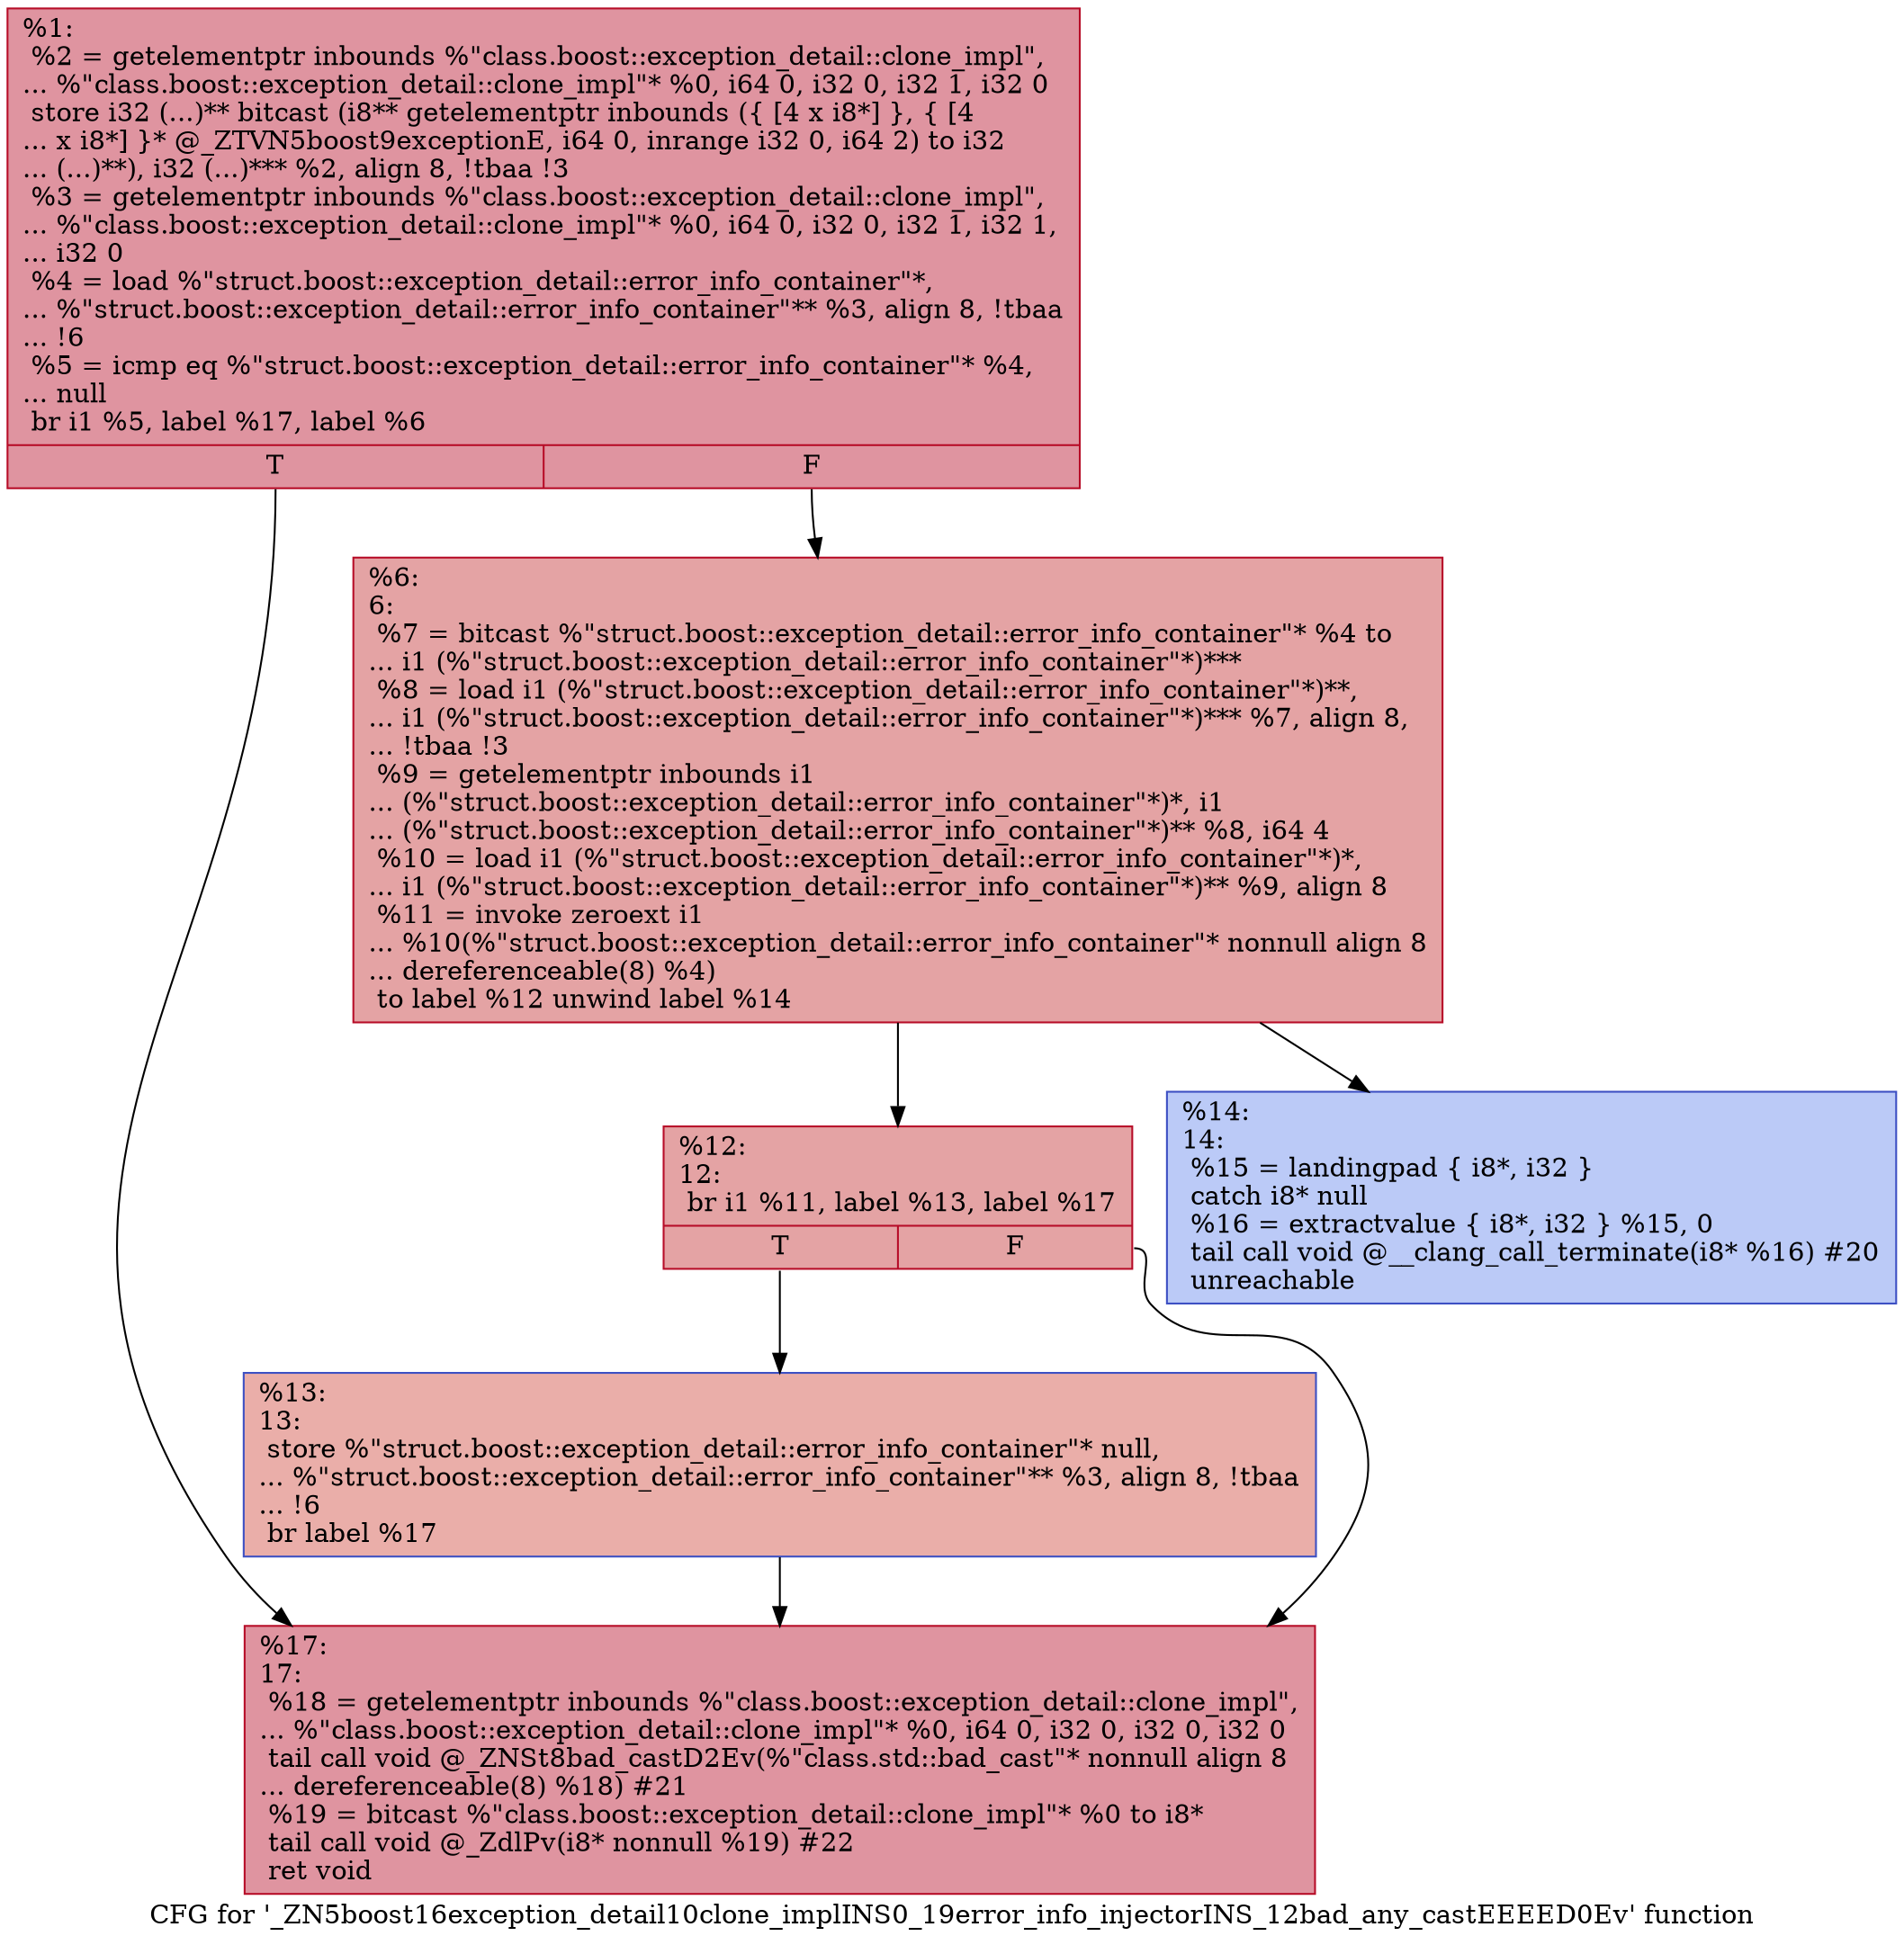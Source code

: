 digraph "CFG for '_ZN5boost16exception_detail10clone_implINS0_19error_info_injectorINS_12bad_any_castEEEED0Ev' function" {
	label="CFG for '_ZN5boost16exception_detail10clone_implINS0_19error_info_injectorINS_12bad_any_castEEEED0Ev' function";

	Node0x555c8d445b80 [shape=record,color="#b70d28ff", style=filled, fillcolor="#b70d2870",label="{%1:\l  %2 = getelementptr inbounds %\"class.boost::exception_detail::clone_impl\",\l... %\"class.boost::exception_detail::clone_impl\"* %0, i64 0, i32 0, i32 1, i32 0\l  store i32 (...)** bitcast (i8** getelementptr inbounds (\{ [4 x i8*] \}, \{ [4\l... x i8*] \}* @_ZTVN5boost9exceptionE, i64 0, inrange i32 0, i64 2) to i32\l... (...)**), i32 (...)*** %2, align 8, !tbaa !3\l  %3 = getelementptr inbounds %\"class.boost::exception_detail::clone_impl\",\l... %\"class.boost::exception_detail::clone_impl\"* %0, i64 0, i32 0, i32 1, i32 1,\l... i32 0\l  %4 = load %\"struct.boost::exception_detail::error_info_container\"*,\l... %\"struct.boost::exception_detail::error_info_container\"** %3, align 8, !tbaa\l... !6\l  %5 = icmp eq %\"struct.boost::exception_detail::error_info_container\"* %4,\l... null\l  br i1 %5, label %17, label %6\l|{<s0>T|<s1>F}}"];
	Node0x555c8d445b80:s0 -> Node0x555c8d445f30;
	Node0x555c8d445b80:s1 -> Node0x555c8d445f80;
	Node0x555c8d445f80 [shape=record,color="#b70d28ff", style=filled, fillcolor="#c32e3170",label="{%6:\l6:                                                \l  %7 = bitcast %\"struct.boost::exception_detail::error_info_container\"* %4 to\l... i1 (%\"struct.boost::exception_detail::error_info_container\"*)***\l  %8 = load i1 (%\"struct.boost::exception_detail::error_info_container\"*)**,\l... i1 (%\"struct.boost::exception_detail::error_info_container\"*)*** %7, align 8,\l... !tbaa !3\l  %9 = getelementptr inbounds i1\l... (%\"struct.boost::exception_detail::error_info_container\"*)*, i1\l... (%\"struct.boost::exception_detail::error_info_container\"*)** %8, i64 4\l  %10 = load i1 (%\"struct.boost::exception_detail::error_info_container\"*)*,\l... i1 (%\"struct.boost::exception_detail::error_info_container\"*)** %9, align 8\l  %11 = invoke zeroext i1\l... %10(%\"struct.boost::exception_detail::error_info_container\"* nonnull align 8\l... dereferenceable(8) %4)\l          to label %12 unwind label %14\l}"];
	Node0x555c8d445f80 -> Node0x555c8d445e50;
	Node0x555c8d445f80 -> Node0x555c8d446290;
	Node0x555c8d445e50 [shape=record,color="#b70d28ff", style=filled, fillcolor="#c32e3170",label="{%12:\l12:                                               \l  br i1 %11, label %13, label %17\l|{<s0>T|<s1>F}}"];
	Node0x555c8d445e50:s0 -> Node0x555c8d446410;
	Node0x555c8d445e50:s1 -> Node0x555c8d445f30;
	Node0x555c8d446410 [shape=record,color="#3d50c3ff", style=filled, fillcolor="#d0473d70",label="{%13:\l13:                                               \l  store %\"struct.boost::exception_detail::error_info_container\"* null,\l... %\"struct.boost::exception_detail::error_info_container\"** %3, align 8, !tbaa\l... !6\l  br label %17\l}"];
	Node0x555c8d446410 -> Node0x555c8d445f30;
	Node0x555c8d446290 [shape=record,color="#3d50c3ff", style=filled, fillcolor="#6687ed70",label="{%14:\l14:                                               \l  %15 = landingpad \{ i8*, i32 \}\l          catch i8* null\l  %16 = extractvalue \{ i8*, i32 \} %15, 0\l  tail call void @__clang_call_terminate(i8* %16) #20\l  unreachable\l}"];
	Node0x555c8d445f30 [shape=record,color="#b70d28ff", style=filled, fillcolor="#b70d2870",label="{%17:\l17:                                               \l  %18 = getelementptr inbounds %\"class.boost::exception_detail::clone_impl\",\l... %\"class.boost::exception_detail::clone_impl\"* %0, i64 0, i32 0, i32 0, i32 0\l  tail call void @_ZNSt8bad_castD2Ev(%\"class.std::bad_cast\"* nonnull align 8\l... dereferenceable(8) %18) #21\l  %19 = bitcast %\"class.boost::exception_detail::clone_impl\"* %0 to i8*\l  tail call void @_ZdlPv(i8* nonnull %19) #22\l  ret void\l}"];
}
